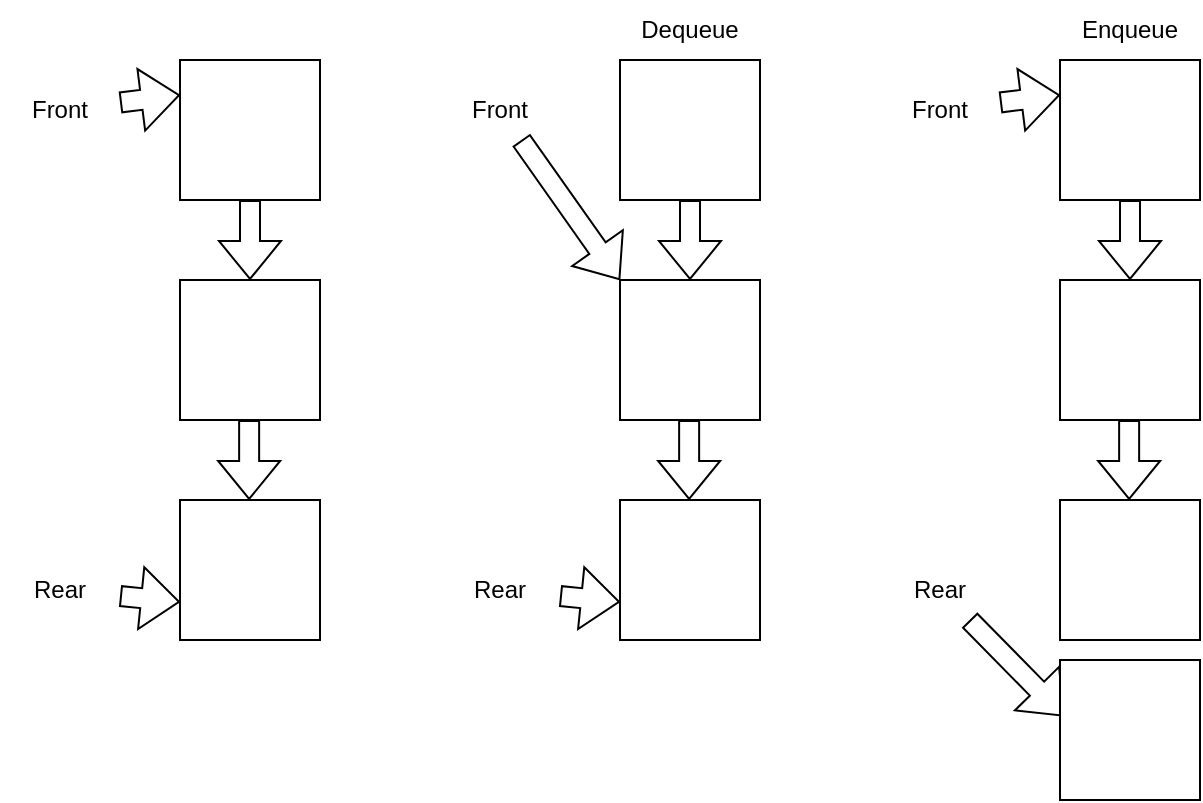 <mxfile version="24.6.4" type="github">
  <diagram name="Page-1" id="RaO9DUnJqUv6JhADdVAz">
    <mxGraphModel dx="793" dy="640" grid="1" gridSize="10" guides="1" tooltips="1" connect="1" arrows="1" fold="1" page="1" pageScale="1" pageWidth="827" pageHeight="1169" math="0" shadow="0">
      <root>
        <mxCell id="0" />
        <mxCell id="1" parent="0" />
        <mxCell id="26nVPGJ5kAxvKhUgHqjP-1" value="" style="whiteSpace=wrap;html=1;aspect=fixed;" vertex="1" parent="1">
          <mxGeometry x="100" y="30" width="70" height="70" as="geometry" />
        </mxCell>
        <mxCell id="26nVPGJ5kAxvKhUgHqjP-2" value="" style="whiteSpace=wrap;html=1;aspect=fixed;" vertex="1" parent="1">
          <mxGeometry x="100" y="140" width="70" height="70" as="geometry" />
        </mxCell>
        <mxCell id="26nVPGJ5kAxvKhUgHqjP-4" value="" style="whiteSpace=wrap;html=1;aspect=fixed;" vertex="1" parent="1">
          <mxGeometry x="100" y="250" width="70" height="70" as="geometry" />
        </mxCell>
        <mxCell id="26nVPGJ5kAxvKhUgHqjP-8" value="" style="shape=flexArrow;endArrow=classic;html=1;rounded=0;exitX=0.5;exitY=1;exitDx=0;exitDy=0;entryX=0.5;entryY=0;entryDx=0;entryDy=0;" edge="1" parent="1" source="26nVPGJ5kAxvKhUgHqjP-1" target="26nVPGJ5kAxvKhUgHqjP-2">
          <mxGeometry width="50" height="50" relative="1" as="geometry">
            <mxPoint x="260" y="210" as="sourcePoint" />
            <mxPoint x="310" y="160" as="targetPoint" />
          </mxGeometry>
        </mxCell>
        <mxCell id="26nVPGJ5kAxvKhUgHqjP-9" value="" style="shape=flexArrow;endArrow=classic;html=1;rounded=0;exitX=0.5;exitY=1;exitDx=0;exitDy=0;entryX=0.5;entryY=0;entryDx=0;entryDy=0;" edge="1" parent="1">
          <mxGeometry width="50" height="50" relative="1" as="geometry">
            <mxPoint x="134.57" y="210" as="sourcePoint" />
            <mxPoint x="134.57" y="250" as="targetPoint" />
          </mxGeometry>
        </mxCell>
        <mxCell id="26nVPGJ5kAxvKhUgHqjP-10" value="Front" style="text;html=1;align=center;verticalAlign=middle;whiteSpace=wrap;rounded=0;" vertex="1" parent="1">
          <mxGeometry x="10" y="40" width="60" height="30" as="geometry" />
        </mxCell>
        <mxCell id="26nVPGJ5kAxvKhUgHqjP-11" value="" style="shape=flexArrow;endArrow=classic;html=1;rounded=0;entryX=0;entryY=0.25;entryDx=0;entryDy=0;" edge="1" parent="1" source="26nVPGJ5kAxvKhUgHqjP-10" target="26nVPGJ5kAxvKhUgHqjP-1">
          <mxGeometry width="50" height="50" relative="1" as="geometry">
            <mxPoint x="145" y="110" as="sourcePoint" />
            <mxPoint x="90" y="50" as="targetPoint" />
          </mxGeometry>
        </mxCell>
        <mxCell id="26nVPGJ5kAxvKhUgHqjP-12" value="Rear" style="text;html=1;align=center;verticalAlign=middle;whiteSpace=wrap;rounded=0;" vertex="1" parent="1">
          <mxGeometry x="10" y="280" width="60" height="30" as="geometry" />
        </mxCell>
        <mxCell id="26nVPGJ5kAxvKhUgHqjP-13" value="" style="shape=flexArrow;endArrow=classic;html=1;rounded=0;" edge="1" parent="1" source="26nVPGJ5kAxvKhUgHqjP-12">
          <mxGeometry width="50" height="50" relative="1" as="geometry">
            <mxPoint x="145" y="350" as="sourcePoint" />
            <mxPoint x="100" y="301" as="targetPoint" />
          </mxGeometry>
        </mxCell>
        <mxCell id="26nVPGJ5kAxvKhUgHqjP-14" value="Dequeue" style="text;html=1;align=center;verticalAlign=middle;whiteSpace=wrap;rounded=0;" vertex="1" parent="1">
          <mxGeometry x="325" width="60" height="30" as="geometry" />
        </mxCell>
        <mxCell id="26nVPGJ5kAxvKhUgHqjP-15" value="" style="whiteSpace=wrap;html=1;aspect=fixed;" vertex="1" parent="1">
          <mxGeometry x="320" y="30" width="70" height="70" as="geometry" />
        </mxCell>
        <mxCell id="26nVPGJ5kAxvKhUgHqjP-16" value="" style="whiteSpace=wrap;html=1;aspect=fixed;" vertex="1" parent="1">
          <mxGeometry x="320" y="140" width="70" height="70" as="geometry" />
        </mxCell>
        <mxCell id="26nVPGJ5kAxvKhUgHqjP-17" value="" style="whiteSpace=wrap;html=1;aspect=fixed;" vertex="1" parent="1">
          <mxGeometry x="320" y="250" width="70" height="70" as="geometry" />
        </mxCell>
        <mxCell id="26nVPGJ5kAxvKhUgHqjP-18" value="" style="shape=flexArrow;endArrow=classic;html=1;rounded=0;exitX=0.5;exitY=1;exitDx=0;exitDy=0;entryX=0.5;entryY=0;entryDx=0;entryDy=0;" edge="1" parent="1" source="26nVPGJ5kAxvKhUgHqjP-15" target="26nVPGJ5kAxvKhUgHqjP-16">
          <mxGeometry width="50" height="50" relative="1" as="geometry">
            <mxPoint x="480" y="210" as="sourcePoint" />
            <mxPoint x="530" y="160" as="targetPoint" />
          </mxGeometry>
        </mxCell>
        <mxCell id="26nVPGJ5kAxvKhUgHqjP-19" value="" style="shape=flexArrow;endArrow=classic;html=1;rounded=0;exitX=0.5;exitY=1;exitDx=0;exitDy=0;entryX=0.5;entryY=0;entryDx=0;entryDy=0;" edge="1" parent="1">
          <mxGeometry width="50" height="50" relative="1" as="geometry">
            <mxPoint x="354.57" y="210" as="sourcePoint" />
            <mxPoint x="354.57" y="250" as="targetPoint" />
          </mxGeometry>
        </mxCell>
        <mxCell id="26nVPGJ5kAxvKhUgHqjP-20" value="Front" style="text;html=1;align=center;verticalAlign=middle;whiteSpace=wrap;rounded=0;" vertex="1" parent="1">
          <mxGeometry x="230" y="40" width="60" height="30" as="geometry" />
        </mxCell>
        <mxCell id="26nVPGJ5kAxvKhUgHqjP-21" value="" style="shape=flexArrow;endArrow=classic;html=1;rounded=0;entryX=0;entryY=0;entryDx=0;entryDy=0;" edge="1" parent="1" source="26nVPGJ5kAxvKhUgHqjP-20" target="26nVPGJ5kAxvKhUgHqjP-16">
          <mxGeometry width="50" height="50" relative="1" as="geometry">
            <mxPoint x="365" y="110" as="sourcePoint" />
            <mxPoint x="310" y="50" as="targetPoint" />
          </mxGeometry>
        </mxCell>
        <mxCell id="26nVPGJ5kAxvKhUgHqjP-22" value="Rear" style="text;html=1;align=center;verticalAlign=middle;whiteSpace=wrap;rounded=0;" vertex="1" parent="1">
          <mxGeometry x="230" y="280" width="60" height="30" as="geometry" />
        </mxCell>
        <mxCell id="26nVPGJ5kAxvKhUgHqjP-23" value="" style="shape=flexArrow;endArrow=classic;html=1;rounded=0;" edge="1" parent="1" source="26nVPGJ5kAxvKhUgHqjP-22">
          <mxGeometry width="50" height="50" relative="1" as="geometry">
            <mxPoint x="365" y="350" as="sourcePoint" />
            <mxPoint x="320" y="301" as="targetPoint" />
          </mxGeometry>
        </mxCell>
        <mxCell id="26nVPGJ5kAxvKhUgHqjP-24" value="" style="whiteSpace=wrap;html=1;aspect=fixed;" vertex="1" parent="1">
          <mxGeometry x="540" y="30" width="70" height="70" as="geometry" />
        </mxCell>
        <mxCell id="26nVPGJ5kAxvKhUgHqjP-25" value="" style="whiteSpace=wrap;html=1;aspect=fixed;" vertex="1" parent="1">
          <mxGeometry x="540" y="140" width="70" height="70" as="geometry" />
        </mxCell>
        <mxCell id="26nVPGJ5kAxvKhUgHqjP-26" value="" style="whiteSpace=wrap;html=1;aspect=fixed;" vertex="1" parent="1">
          <mxGeometry x="540" y="250" width="70" height="70" as="geometry" />
        </mxCell>
        <mxCell id="26nVPGJ5kAxvKhUgHqjP-27" value="" style="shape=flexArrow;endArrow=classic;html=1;rounded=0;exitX=0.5;exitY=1;exitDx=0;exitDy=0;entryX=0.5;entryY=0;entryDx=0;entryDy=0;" edge="1" parent="1" source="26nVPGJ5kAxvKhUgHqjP-24" target="26nVPGJ5kAxvKhUgHqjP-25">
          <mxGeometry width="50" height="50" relative="1" as="geometry">
            <mxPoint x="700" y="210" as="sourcePoint" />
            <mxPoint x="750" y="160" as="targetPoint" />
          </mxGeometry>
        </mxCell>
        <mxCell id="26nVPGJ5kAxvKhUgHqjP-28" value="" style="shape=flexArrow;endArrow=classic;html=1;rounded=0;exitX=0.5;exitY=1;exitDx=0;exitDy=0;entryX=0.5;entryY=0;entryDx=0;entryDy=0;" edge="1" parent="1">
          <mxGeometry width="50" height="50" relative="1" as="geometry">
            <mxPoint x="574.57" y="210" as="sourcePoint" />
            <mxPoint x="574.57" y="250" as="targetPoint" />
          </mxGeometry>
        </mxCell>
        <mxCell id="26nVPGJ5kAxvKhUgHqjP-29" value="Front" style="text;html=1;align=center;verticalAlign=middle;whiteSpace=wrap;rounded=0;" vertex="1" parent="1">
          <mxGeometry x="450" y="40" width="60" height="30" as="geometry" />
        </mxCell>
        <mxCell id="26nVPGJ5kAxvKhUgHqjP-30" value="" style="shape=flexArrow;endArrow=classic;html=1;rounded=0;entryX=0;entryY=0.25;entryDx=0;entryDy=0;" edge="1" parent="1" source="26nVPGJ5kAxvKhUgHqjP-29" target="26nVPGJ5kAxvKhUgHqjP-24">
          <mxGeometry width="50" height="50" relative="1" as="geometry">
            <mxPoint x="585" y="110" as="sourcePoint" />
            <mxPoint x="530" y="50" as="targetPoint" />
          </mxGeometry>
        </mxCell>
        <mxCell id="26nVPGJ5kAxvKhUgHqjP-31" value="Rear" style="text;html=1;align=center;verticalAlign=middle;whiteSpace=wrap;rounded=0;" vertex="1" parent="1">
          <mxGeometry x="450" y="280" width="60" height="30" as="geometry" />
        </mxCell>
        <mxCell id="26nVPGJ5kAxvKhUgHqjP-32" value="" style="shape=flexArrow;endArrow=classic;html=1;rounded=0;entryX=0.031;entryY=0.403;entryDx=0;entryDy=0;entryPerimeter=0;" edge="1" parent="1" source="26nVPGJ5kAxvKhUgHqjP-31" target="26nVPGJ5kAxvKhUgHqjP-33">
          <mxGeometry width="50" height="50" relative="1" as="geometry">
            <mxPoint x="585" y="350" as="sourcePoint" />
            <mxPoint x="540" y="301" as="targetPoint" />
          </mxGeometry>
        </mxCell>
        <mxCell id="26nVPGJ5kAxvKhUgHqjP-33" value="" style="whiteSpace=wrap;html=1;aspect=fixed;" vertex="1" parent="1">
          <mxGeometry x="540" y="330" width="70" height="70" as="geometry" />
        </mxCell>
        <mxCell id="26nVPGJ5kAxvKhUgHqjP-34" value="Enqueue" style="text;html=1;align=center;verticalAlign=middle;whiteSpace=wrap;rounded=0;" vertex="1" parent="1">
          <mxGeometry x="545" width="60" height="30" as="geometry" />
        </mxCell>
      </root>
    </mxGraphModel>
  </diagram>
</mxfile>
